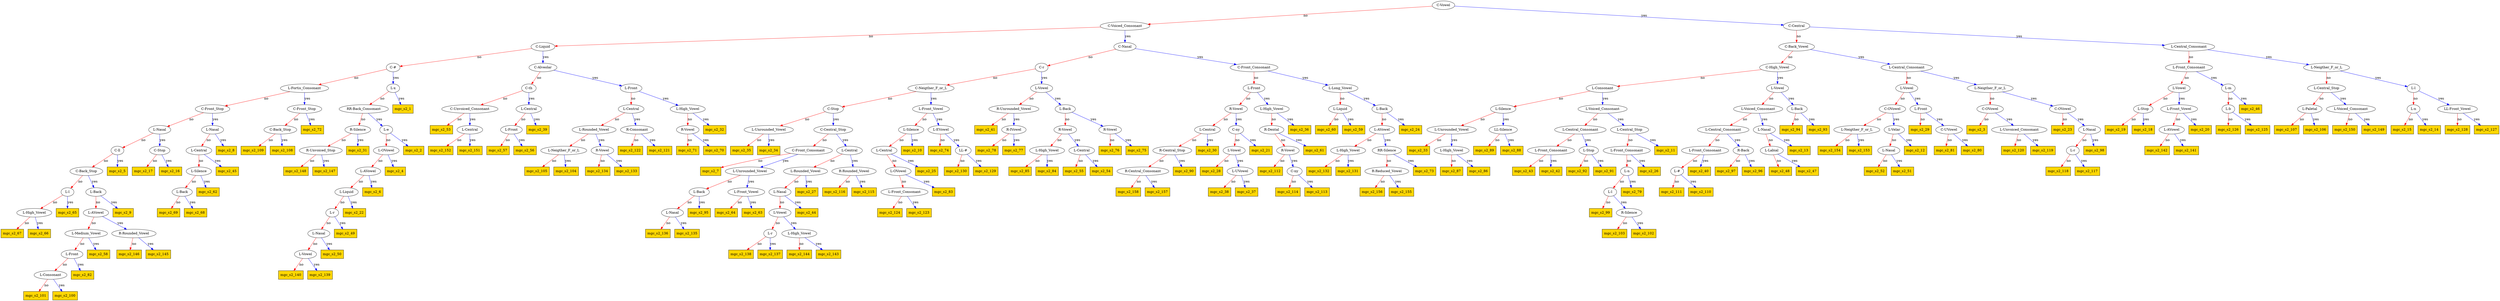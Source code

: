 digraph out1 {
   0  [label="C-Vowel" ];
   0  -> -1 [label="no",color=red];
   0  -> -2 [label="yes",color=blue];
   -1  [label="C-Voiced_Consonant" ];
   -1  -> -3 [label="no",color=red];
   -1  -> -5 [label="yes",color=blue];
   -2  [label="C-Central" ];
   -2  -> -6 [label="no",color=red];
   -2  -> -12 [label="yes",color=blue];
   -3  [label="C-Liquid" ];
   -3  -> -4 [label="no",color=red];
   -3  -> -18 [label="yes",color=blue];
   -4  [label="C-#" ];
   -4  -> -15 [label="no",color=red];
   -4  -> -10 [label="yes",color=blue];
   -5  [label="C-Nasal" ];
   -5  -> -8 [label="no",color=red];
   -5  -> -13 [label="yes",color=blue];
   -6  [label="C-Back_Vowel" ];
   -6  -> -7 [label="no",color=red];
   -6  -> -14 [label="yes",color=blue];
   -7  [label="C-High_Vowel" ];
   -7  -> -17 [label="no",color=red];
   -7  -> -35 [label="yes",color=blue];
   -8  [label="C-r" ];
   -8  -> -9 [label="no",color=red];
   -8  -> -27 [label="yes",color=blue];
   -9  [label="C-Neigther_F_or_L" ];
   -9  -> -11 [label="no",color=red];
   -9  -> -25 [label="yes",color=blue];
   -10  [label="L-x" ];
   -10  -> -16 [label="no",color=red];
   "mgc_s2_1"  [shape=box,style=filled,fillcolor=gold];
   -10  -> "mgc_s2_1" [label="yes",color=blue];
   -11  [label="C-Stop" ];
   -11  -> -79 [label="no",color=red];
   -11  -> -23 [label="yes",color=blue];
   -12  [label="L-Central_Consonant" ];
   -12  -> -28 [label="no",color=red];
   -12  -> -20 [label="yes",color=blue];
   -13  [label="C-Front_Consonant" ];
   -13  -> -42 [label="no",color=red];
   -13  -> -58 [label="yes",color=blue];
   -14  [label="L-Central_Consonant" ];
   -14  -> -21 [label="no",color=red];
   -14  -> -22 [label="yes",color=blue];
   -15  [label="L-Fortis_Consonant" ];
   -15  -> -19 [label="no",color=red];
   -15  -> -108 [label="yes",color=blue];
   -16  [label="RR-Back_Consonant" ];
   -16  -> -76 [label="no",color=red];
   -16  -> -26 [label="yes",color=blue];
   -17  [label="L-Consonant" ];
   -17  -> -24 [label="no",color=red];
   -17  -> -33 [label="yes",color=blue];
   -18  [label="C-Alveolar" ];
   -18  -> -38 [label="no",color=red];
   -18  -> -31 [label="yes",color=blue];
   -19  [label="C-Front_Stop" ];
   -19  -> -30 [label="no",color=red];
   -19  -> -46 [label="yes",color=blue];
   -20  [label="L-Neigther_F_or_L" ];
   -20  -> -73 [label="no",color=red];
   -20  -> -40 [label="yes",color=blue];
   -21  [label="L-Vowel" ];
   -21  -> -29 [label="no",color=red];
   -21  -> -72 [label="yes",color=blue];
   -22  [label="L-Neigther_F_or_L" ];
   -22  -> -32 [label="no",color=red];
   -22  -> -63 [label="yes",color=blue];
   -23  [label="C-Central_Stop" ];
   -23  -> -44 [label="no",color=red];
   -23  -> -54 [label="yes",color=blue];
   -24  [label="L-Silence" ];
   -24  -> -78 [label="no",color=red];
   -24  -> -119 [label="yes",color=blue];
   -25  [label="L-Front_Vowel" ];
   -25  -> -48 [label="no",color=red];
   -25  -> -110 [label="yes",color=blue];
   -26  [label="L-e" ];
   -26  -> -34 [label="no",color=red];
   "mgc_s2_2"  [shape=box,style=filled,fillcolor=gold];
   -26  -> "mgc_s2_2" [label="yes",color=blue];
   -27  [label="L-Vowel" ];
   -27  -> -85 [label="no",color=red];
   -27  -> -68 [label="yes",color=blue];
   -28  [label="L-Front_Consonant" ];
   -28  -> -41 [label="no",color=red];
   -28  -> -90 [label="yes",color=blue];
   -29  [label="C-OVowel" ];
   -29  -> -154 [label="no",color=red];
   -29  -> -50 [label="yes",color=blue];
   -30  [label="L-Nasal" ];
   -30  -> -36 [label="no",color=red];
   -30  -> -53 [label="yes",color=blue];
   -31  [label="L-Front" ];
   -31  -> -45 [label="no",color=red];
   -31  -> -77 [label="yes",color=blue];
   -32  [label="C-OVowel" ];
   "mgc_s2_3"  [shape=box,style=filled,fillcolor=gold];
   -32  -> "mgc_s2_3" [label="no",color=red];
   -32  -> -137 [label="yes",color=blue];
   -33  [label="L-Voiced_Consonant" ];
   -33  -> -65 [label="no",color=red];
   -33  -> -49 [label="yes",color=blue];
   -34  [label="L-OVowel" ];
   -34  -> -43 [label="no",color=red];
   "mgc_s2_4"  [shape=box,style=filled,fillcolor=gold];
   -34  -> "mgc_s2_4" [label="yes",color=blue];
   -35  [label="L-Vowel" ];
   -35  -> -37 [label="no",color=red];
   -35  -> -122 [label="yes",color=blue];
   -36  [label="C-ll" ];
   -36  -> -39 [label="no",color=red];
   "mgc_s2_5"  [shape=box,style=filled,fillcolor=gold];
   -36  -> "mgc_s2_5" [label="yes",color=blue];
   -37  [label="L-Voiced_Consonant" ];
   -37  -> -57 [label="no",color=red];
   -37  -> -51 [label="yes",color=blue];
   -38  [label="C-th" ];
   -38  -> -95 [label="no",color=red];
   -38  -> -82 [label="yes",color=blue];
   -39  [label="C-Back_Stop" ];
   -39  -> -104 [label="no",color=red];
   -39  -> -47 [label="yes",color=blue];
   -40  [label="L-l" ];
   -40  -> -52 [label="no",color=red];
   -40  -> -141 [label="yes",color=blue];
   -41  [label="L-Vowel" ];
   -41  -> -56 [label="no",color=red];
   -41  -> -59 [label="yes",color=blue];
   -42  [label="L-Front" ];
   -42  -> -60 [label="no",color=red];
   -42  -> -80 [label="yes",color=blue];
   -43  [label="L-AVowel" ];
   -43  -> -62 [label="no",color=red];
   "mgc_s2_6"  [shape=box,style=filled,fillcolor=gold];
   -43  -> "mgc_s2_6" [label="yes",color=blue];
   -44  [label="C-Front_Consonant" ];
   "mgc_s2_7"  [shape=box,style=filled,fillcolor=gold];
   -44  -> "mgc_s2_7" [label="no",color=red];
   -44  -> -88 [label="yes",color=blue];
   -45  [label="L-Central" ];
   -45  -> -55 [label="no",color=red];
   -45  -> -138 [label="yes",color=blue];
   -46  [label="L-Nasal" ];
   -46  -> -89 [label="no",color=red];
   "mgc_s2_8"  [shape=box,style=filled,fillcolor=gold];
   -46  -> "mgc_s2_8" [label="yes",color=blue];
   -47  [label="L-Back" ];
   -47  -> -66 [label="no",color=red];
   "mgc_s2_9"  [shape=box,style=filled,fillcolor=gold];
   -47  -> "mgc_s2_9" [label="yes",color=blue];
   -48  [label="L-Silence" ];
   -48  -> -67 [label="no",color=red];
   "mgc_s2_10"  [shape=box,style=filled,fillcolor=gold];
   -48  -> "mgc_s2_10" [label="yes",color=blue];
   -49  [label="L-Central_Stop" ];
   -49  -> -69 [label="no",color=red];
   "mgc_s2_11"  [shape=box,style=filled,fillcolor=gold];
   -49  -> "mgc_s2_11" [label="yes",color=blue];
   -50  [label="L-Velar" ];
   -50  -> -94 [label="no",color=red];
   "mgc_s2_12"  [shape=box,style=filled,fillcolor=gold];
   -50  -> "mgc_s2_12" [label="yes",color=blue];
   -51  [label="L-Nasal" ];
   -51  -> -91 [label="no",color=red];
   "mgc_s2_13"  [shape=box,style=filled,fillcolor=gold];
   -51  -> "mgc_s2_13" [label="yes",color=blue];
   -52  [label="L-n" ];
   "mgc_s2_15"  [shape=box,style=filled,fillcolor=gold];
   -52  -> "mgc_s2_15" [label="no",color=red];
   "mgc_s2_14"  [shape=box,style=filled,fillcolor=gold];
   -52  -> "mgc_s2_14" [label="yes",color=blue];
   -53  [label="C-Stop" ];
   "mgc_s2_17"  [shape=box,style=filled,fillcolor=gold];
   -53  -> "mgc_s2_17" [label="no",color=red];
   "mgc_s2_16"  [shape=box,style=filled,fillcolor=gold];
   -53  -> "mgc_s2_16" [label="yes",color=blue];
   -54  [label="L-Central" ];
   -54  -> -70 [label="no",color=red];
   -54  -> -135 [label="yes",color=blue];
   -55  [label="L-Rounded_Vowel" ];
   -55  -> -129 [label="no",color=red];
   -55  -> -144 [label="yes",color=blue];
   -56  [label="L-Stop" ];
   "mgc_s2_19"  [shape=box,style=filled,fillcolor=gold];
   -56  -> "mgc_s2_19" [label="no",color=red];
   "mgc_s2_18"  [shape=box,style=filled,fillcolor=gold];
   -56  -> "mgc_s2_18" [label="yes",color=blue];
   -57  [label="L-Central_Consonant" ];
   -57  -> -84 [label="no",color=red];
   -57  -> -124 [label="yes",color=blue];
   -58  [label="L-Long_Vowel" ];
   -58  -> -99 [label="no",color=red];
   -58  -> -64 [label="yes",color=blue];
   -59  [label="L-Front_Vowel" ];
   -59  -> -148 [label="no",color=red];
   "mgc_s2_20"  [shape=box,style=filled,fillcolor=gold];
   -59  -> "mgc_s2_20" [label="yes",color=blue];
   -60  [label="R-Vowel" ];
   -60  -> -75 [label="no",color=red];
   -60  -> -61 [label="yes",color=blue];
   -61  [label="C-ny" ];
   -61  -> -71 [label="no",color=red];
   "mgc_s2_21"  [shape=box,style=filled,fillcolor=gold];
   -61  -> "mgc_s2_21" [label="yes",color=blue];
   -62  [label="L-Liquid" ];
   -62  -> -92 [label="no",color=red];
   "mgc_s2_22"  [shape=box,style=filled,fillcolor=gold];
   -62  -> "mgc_s2_22" [label="yes",color=blue];
   -63  [label="C-OVowel" ];
   "mgc_s2_23"  [shape=box,style=filled,fillcolor=gold];
   -63  -> "mgc_s2_23" [label="no",color=red];
   -63  -> -125 [label="yes",color=blue];
   -64  [label="L-Back" ];
   -64  -> -83 [label="no",color=red];
   "mgc_s2_24"  [shape=box,style=filled,fillcolor=gold];
   -64  -> "mgc_s2_24" [label="yes",color=blue];
   -65  [label="L-Central_Consonant" ];
   -65  -> -86 [label="no",color=red];
   -65  -> -121 [label="yes",color=blue];
   -66  [label="L-AVowel" ];
   -66  -> -98 [label="no",color=red];
   -66  -> -150 [label="yes",color=blue];
   -67  [label="L-Central" ];
   -67  -> -116 [label="no",color=red];
   "mgc_s2_25"  [shape=box,style=filled,fillcolor=gold];
   -67  -> "mgc_s2_25" [label="yes",color=blue];
   -68  [label="L-Back" ];
   -68  -> -74 [label="no",color=red];
   -68  -> -111 [label="yes",color=blue];
   -69  [label="L-Front_Consonant" ];
   -69  -> -113 [label="no",color=red];
   "mgc_s2_26"  [shape=box,style=filled,fillcolor=gold];
   -69  -> "mgc_s2_26" [label="yes",color=blue];
   -70  [label="L-Rounded_Vowel" ];
   -70  -> -87 [label="no",color=red];
   "mgc_s2_27"  [shape=box,style=filled,fillcolor=gold];
   -70  -> "mgc_s2_27" [label="yes",color=blue];
   -71  [label="L-Vowel" ];
   "mgc_s2_28"  [shape=box,style=filled,fillcolor=gold];
   -71  -> "mgc_s2_28" [label="no",color=red];
   -71  -> -81 [label="yes",color=blue];
   -72  [label="L-Front" ];
   "mgc_s2_29"  [shape=box,style=filled,fillcolor=gold];
   -72  -> "mgc_s2_29" [label="no",color=red];
   -72  -> -114 [label="yes",color=blue];
   -73  [label="L-Central_Stop" ];
   -73  -> -130 [label="no",color=red];
   -73  -> -152 [label="yes",color=blue];
   -74  [label="R-Vowel" ];
   -74  -> -117 [label="no",color=red];
   -74  -> -96 [label="yes",color=blue];
   -75  [label="L-Central" ];
   -75  -> -120 [label="no",color=red];
   "mgc_s2_30"  [shape=box,style=filled,fillcolor=gold];
   -75  -> "mgc_s2_30" [label="yes",color=blue];
   -76  [label="R-Silence" ];
   -76  -> -151 [label="no",color=red];
   "mgc_s2_31"  [shape=box,style=filled,fillcolor=gold];
   -76  -> "mgc_s2_31" [label="yes",color=blue];
   -77  [label="L-High_Vowel" ];
   -77  -> -107 [label="no",color=red];
   "mgc_s2_32"  [shape=box,style=filled,fillcolor=gold];
   -77  -> "mgc_s2_32" [label="yes",color=blue];
   -78  [label="L-Unrounded_Vowel" ];
   "mgc_s2_33"  [shape=box,style=filled,fillcolor=gold];
   -78  -> "mgc_s2_33" [label="no",color=red];
   -78  -> -118 [label="yes",color=blue];
   -79  [label="L-Unrounded_Vowel" ];
   "mgc_s2_35"  [shape=box,style=filled,fillcolor=gold];
   -79  -> "mgc_s2_35" [label="no",color=red];
   "mgc_s2_34"  [shape=box,style=filled,fillcolor=gold];
   -79  -> "mgc_s2_34" [label="yes",color=blue];
   -80  [label="L-High_Vowel" ];
   -80  -> -100 [label="no",color=red];
   "mgc_s2_36"  [shape=box,style=filled,fillcolor=gold];
   -80  -> "mgc_s2_36" [label="yes",color=blue];
   -81  [label="L-UVowel" ];
   "mgc_s2_38"  [shape=box,style=filled,fillcolor=gold];
   -81  -> "mgc_s2_38" [label="no",color=red];
   "mgc_s2_37"  [shape=box,style=filled,fillcolor=gold];
   -81  -> "mgc_s2_37" [label="yes",color=blue];
   -82  [label="L-Central" ];
   -82  -> -97 [label="no",color=red];
   "mgc_s2_39"  [shape=box,style=filled,fillcolor=gold];
   -82  -> "mgc_s2_39" [label="yes",color=blue];
   -83  [label="L-AVowel" ];
   -83  -> -143 [label="no",color=red];
   -83  -> -109 [label="yes",color=blue];
   -84  [label="L-Front_Consonant" ];
   -84  -> -132 [label="no",color=red];
   "mgc_s2_40"  [shape=box,style=filled,fillcolor=gold];
   -84  -> "mgc_s2_40" [label="yes",color=blue];
   -85  [label="R-Unrounded_Vowel" ];
   "mgc_s2_41"  [shape=box,style=filled,fillcolor=gold];
   -85  -> "mgc_s2_41" [label="no",color=red];
   -85  -> -112 [label="yes",color=blue];
   -86  [label="L-Front_Consonant" ];
   "mgc_s2_43"  [shape=box,style=filled,fillcolor=gold];
   -86  -> "mgc_s2_43" [label="no",color=red];
   "mgc_s2_42"  [shape=box,style=filled,fillcolor=gold];
   -86  -> "mgc_s2_42" [label="yes",color=blue];
   -87  [label="L-Nasal" ];
   -87  -> -101 [label="no",color=red];
   "mgc_s2_44"  [shape=box,style=filled,fillcolor=gold];
   -87  -> "mgc_s2_44" [label="yes",color=blue];
   -88  [label="L-Unrounded_Vowel" ];
   -88  -> -123 [label="no",color=red];
   -88  -> -103 [label="yes",color=blue];
   -89  [label="L-Central" ];
   -89  -> -102 [label="no",color=red];
   "mgc_s2_45"  [shape=box,style=filled,fillcolor=gold];
   -89  -> "mgc_s2_45" [label="yes",color=blue];
   -90  [label="L-m" ];
   -90  -> -140 [label="no",color=red];
   "mgc_s2_46"  [shape=box,style=filled,fillcolor=gold];
   -90  -> "mgc_s2_46" [label="yes",color=blue];
   -91  [label="L-Labial" ];
   "mgc_s2_48"  [shape=box,style=filled,fillcolor=gold];
   -91  -> "mgc_s2_48" [label="no",color=red];
   "mgc_s2_47"  [shape=box,style=filled,fillcolor=gold];
   -91  -> "mgc_s2_47" [label="yes",color=blue];
   -92  [label="L-r" ];
   -92  -> -93 [label="no",color=red];
   "mgc_s2_49"  [shape=box,style=filled,fillcolor=gold];
   -92  -> "mgc_s2_49" [label="yes",color=blue];
   -93  [label="L-Nasal" ];
   -93  -> -147 [label="no",color=red];
   "mgc_s2_50"  [shape=box,style=filled,fillcolor=gold];
   -93  -> "mgc_s2_50" [label="yes",color=blue];
   -94  [label="L-Nasal" ];
   "mgc_s2_52"  [shape=box,style=filled,fillcolor=gold];
   -94  -> "mgc_s2_52" [label="no",color=red];
   "mgc_s2_51"  [shape=box,style=filled,fillcolor=gold];
   -94  -> "mgc_s2_51" [label="yes",color=blue];
   -95  [label="C-Unvoiced_Consonant" ];
   "mgc_s2_53"  [shape=box,style=filled,fillcolor=gold];
   -95  -> "mgc_s2_53" [label="no",color=red];
   -95  -> -153 [label="yes",color=blue];
   -96  [label="L-Central" ];
   "mgc_s2_55"  [shape=box,style=filled,fillcolor=gold];
   -96  -> "mgc_s2_55" [label="no",color=red];
   "mgc_s2_54"  [shape=box,style=filled,fillcolor=gold];
   -96  -> "mgc_s2_54" [label="yes",color=blue];
   -97  [label="L-Front" ];
   "mgc_s2_57"  [shape=box,style=filled,fillcolor=gold];
   -97  -> "mgc_s2_57" [label="no",color=red];
   "mgc_s2_56"  [shape=box,style=filled,fillcolor=gold];
   -97  -> "mgc_s2_56" [label="yes",color=blue];
   -98  [label="L-Medium_Vowel" ];
   -98  -> -115 [label="no",color=red];
   "mgc_s2_58"  [shape=box,style=filled,fillcolor=gold];
   -98  -> "mgc_s2_58" [label="yes",color=blue];
   -99  [label="L-Liquid" ];
   "mgc_s2_60"  [shape=box,style=filled,fillcolor=gold];
   -99  -> "mgc_s2_60" [label="no",color=red];
   "mgc_s2_59"  [shape=box,style=filled,fillcolor=gold];
   -99  -> "mgc_s2_59" [label="yes",color=blue];
   -100  [label="R-Dental" ];
   -100  -> -133 [label="no",color=red];
   "mgc_s2_61"  [shape=box,style=filled,fillcolor=gold];
   -100  -> "mgc_s2_61" [label="yes",color=blue];
   -101  [label="L-Vowel" ];
   -101  -> -146 [label="no",color=red];
   -101  -> -149 [label="yes",color=blue];
   -102  [label="L-Silence" ];
   -102  -> -106 [label="no",color=red];
   "mgc_s2_62"  [shape=box,style=filled,fillcolor=gold];
   -102  -> "mgc_s2_62" [label="yes",color=blue];
   -103  [label="L-Front_Vowel" ];
   "mgc_s2_64"  [shape=box,style=filled,fillcolor=gold];
   -103  -> "mgc_s2_64" [label="no",color=red];
   "mgc_s2_63"  [shape=box,style=filled,fillcolor=gold];
   -103  -> "mgc_s2_63" [label="yes",color=blue];
   -104  [label="L-l" ];
   -104  -> -105 [label="no",color=red];
   "mgc_s2_65"  [shape=box,style=filled,fillcolor=gold];
   -104  -> "mgc_s2_65" [label="yes",color=blue];
   -105  [label="L-High_Vowel" ];
   "mgc_s2_67"  [shape=box,style=filled,fillcolor=gold];
   -105  -> "mgc_s2_67" [label="no",color=red];
   "mgc_s2_66"  [shape=box,style=filled,fillcolor=gold];
   -105  -> "mgc_s2_66" [label="yes",color=blue];
   -106  [label="L-Back" ];
   "mgc_s2_69"  [shape=box,style=filled,fillcolor=gold];
   -106  -> "mgc_s2_69" [label="no",color=red];
   "mgc_s2_68"  [shape=box,style=filled,fillcolor=gold];
   -106  -> "mgc_s2_68" [label="yes",color=blue];
   -107  [label="R-Vowel" ];
   "mgc_s2_71"  [shape=box,style=filled,fillcolor=gold];
   -107  -> "mgc_s2_71" [label="no",color=red];
   "mgc_s2_70"  [shape=box,style=filled,fillcolor=gold];
   -107  -> "mgc_s2_70" [label="yes",color=blue];
   -108  [label="C-Front_Stop" ];
   -108  -> -131 [label="no",color=red];
   "mgc_s2_72"  [shape=box,style=filled,fillcolor=gold];
   -108  -> "mgc_s2_72" [label="yes",color=blue];
   -109  [label="RR-Silence" ];
   -109  -> -155 [label="no",color=red];
   "mgc_s2_73"  [shape=box,style=filled,fillcolor=gold];
   -109  -> "mgc_s2_73" [label="yes",color=blue];
   -110  [label="L-EVowel" ];
   "mgc_s2_74"  [shape=box,style=filled,fillcolor=gold];
   -110  -> "mgc_s2_74" [label="no",color=red];
   -110  -> -142 [label="yes",color=blue];
   -111  [label="R-Vowel" ];
   "mgc_s2_76"  [shape=box,style=filled,fillcolor=gold];
   -111  -> "mgc_s2_76" [label="no",color=red];
   "mgc_s2_75"  [shape=box,style=filled,fillcolor=gold];
   -111  -> "mgc_s2_75" [label="yes",color=blue];
   -112  [label="R-IVowel" ];
   "mgc_s2_78"  [shape=box,style=filled,fillcolor=gold];
   -112  -> "mgc_s2_78" [label="no",color=red];
   "mgc_s2_77"  [shape=box,style=filled,fillcolor=gold];
   -112  -> "mgc_s2_77" [label="yes",color=blue];
   -113  [label="L-n" ];
   -113  -> -126 [label="no",color=red];
   "mgc_s2_79"  [shape=box,style=filled,fillcolor=gold];
   -113  -> "mgc_s2_79" [label="yes",color=blue];
   -114  [label="C-UVowel" ];
   "mgc_s2_81"  [shape=box,style=filled,fillcolor=gold];
   -114  -> "mgc_s2_81" [label="no",color=red];
   "mgc_s2_80"  [shape=box,style=filled,fillcolor=gold];
   -114  -> "mgc_s2_80" [label="yes",color=blue];
   -115  [label="L-Front" ];
   -115  -> -127 [label="no",color=red];
   "mgc_s2_82"  [shape=box,style=filled,fillcolor=gold];
   -115  -> "mgc_s2_82" [label="yes",color=blue];
   -116  [label="L-OVowel" ];
   -116  -> -139 [label="no",color=red];
   "mgc_s2_83"  [shape=box,style=filled,fillcolor=gold];
   -116  -> "mgc_s2_83" [label="yes",color=blue];
   -117  [label="L-High_Vowel" ];
   "mgc_s2_85"  [shape=box,style=filled,fillcolor=gold];
   -117  -> "mgc_s2_85" [label="no",color=red];
   "mgc_s2_84"  [shape=box,style=filled,fillcolor=gold];
   -117  -> "mgc_s2_84" [label="yes",color=blue];
   -118  [label="L-High_Vowel" ];
   "mgc_s2_87"  [shape=box,style=filled,fillcolor=gold];
   -118  -> "mgc_s2_87" [label="no",color=red];
   "mgc_s2_86"  [shape=box,style=filled,fillcolor=gold];
   -118  -> "mgc_s2_86" [label="yes",color=blue];
   -119  [label="LL-Silence" ];
   "mgc_s2_89"  [shape=box,style=filled,fillcolor=gold];
   -119  -> "mgc_s2_89" [label="no",color=red];
   "mgc_s2_88"  [shape=box,style=filled,fillcolor=gold];
   -119  -> "mgc_s2_88" [label="yes",color=blue];
   -120  [label="R-Central_Stop" ];
   -120  -> -156 [label="no",color=red];
   "mgc_s2_90"  [shape=box,style=filled,fillcolor=gold];
   -120  -> "mgc_s2_90" [label="yes",color=blue];
   -121  [label="L-Stop" ];
   "mgc_s2_92"  [shape=box,style=filled,fillcolor=gold];
   -121  -> "mgc_s2_92" [label="no",color=red];
   "mgc_s2_91"  [shape=box,style=filled,fillcolor=gold];
   -121  -> "mgc_s2_91" [label="yes",color=blue];
   -122  [label="L-Back" ];
   "mgc_s2_94"  [shape=box,style=filled,fillcolor=gold];
   -122  -> "mgc_s2_94" [label="no",color=red];
   "mgc_s2_93"  [shape=box,style=filled,fillcolor=gold];
   -122  -> "mgc_s2_93" [label="yes",color=blue];
   -123  [label="L-Back" ];
   -123  -> -145 [label="no",color=red];
   "mgc_s2_95"  [shape=box,style=filled,fillcolor=gold];
   -123  -> "mgc_s2_95" [label="yes",color=blue];
   -124  [label="R-Back" ];
   "mgc_s2_97"  [shape=box,style=filled,fillcolor=gold];
   -124  -> "mgc_s2_97" [label="no",color=red];
   "mgc_s2_96"  [shape=box,style=filled,fillcolor=gold];
   -124  -> "mgc_s2_96" [label="yes",color=blue];
   -125  [label="L-Nasal" ];
   -125  -> -136 [label="no",color=red];
   "mgc_s2_98"  [shape=box,style=filled,fillcolor=gold];
   -125  -> "mgc_s2_98" [label="yes",color=blue];
   -126  [label="L-l" ];
   "mgc_s2_99"  [shape=box,style=filled,fillcolor=gold];
   -126  -> "mgc_s2_99" [label="no",color=red];
   -126  -> -128 [label="yes",color=blue];
   -127  [label="L-Consonant" ];
   "mgc_s2_101"  [shape=box,style=filled,fillcolor=gold];
   -127  -> "mgc_s2_101" [label="no",color=red];
   "mgc_s2_100"  [shape=box,style=filled,fillcolor=gold];
   -127  -> "mgc_s2_100" [label="yes",color=blue];
   -128  [label="R-Silence" ];
   "mgc_s2_103"  [shape=box,style=filled,fillcolor=gold];
   -128  -> "mgc_s2_103" [label="no",color=red];
   "mgc_s2_102"  [shape=box,style=filled,fillcolor=gold];
   -128  -> "mgc_s2_102" [label="yes",color=blue];
   -129  [label="L-Neigther_F_or_L" ];
   "mgc_s2_105"  [shape=box,style=filled,fillcolor=gold];
   -129  -> "mgc_s2_105" [label="no",color=red];
   "mgc_s2_104"  [shape=box,style=filled,fillcolor=gold];
   -129  -> "mgc_s2_104" [label="yes",color=blue];
   -130  [label="L-Paletal" ];
   "mgc_s2_107"  [shape=box,style=filled,fillcolor=gold];
   -130  -> "mgc_s2_107" [label="no",color=red];
   "mgc_s2_106"  [shape=box,style=filled,fillcolor=gold];
   -130  -> "mgc_s2_106" [label="yes",color=blue];
   -131  [label="C-Back_Stop" ];
   "mgc_s2_109"  [shape=box,style=filled,fillcolor=gold];
   -131  -> "mgc_s2_109" [label="no",color=red];
   "mgc_s2_108"  [shape=box,style=filled,fillcolor=gold];
   -131  -> "mgc_s2_108" [label="yes",color=blue];
   -132  [label="L-#" ];
   "mgc_s2_111"  [shape=box,style=filled,fillcolor=gold];
   -132  -> "mgc_s2_111" [label="no",color=red];
   "mgc_s2_110"  [shape=box,style=filled,fillcolor=gold];
   -132  -> "mgc_s2_110" [label="yes",color=blue];
   -133  [label="R-Vowel" ];
   "mgc_s2_112"  [shape=box,style=filled,fillcolor=gold];
   -133  -> "mgc_s2_112" [label="no",color=red];
   -133  -> -134 [label="yes",color=blue];
   -134  [label="C-ny" ];
   "mgc_s2_114"  [shape=box,style=filled,fillcolor=gold];
   -134  -> "mgc_s2_114" [label="no",color=red];
   "mgc_s2_113"  [shape=box,style=filled,fillcolor=gold];
   -134  -> "mgc_s2_113" [label="yes",color=blue];
   -135  [label="R-Rounded_Vowel" ];
   "mgc_s2_116"  [shape=box,style=filled,fillcolor=gold];
   -135  -> "mgc_s2_116" [label="no",color=red];
   "mgc_s2_115"  [shape=box,style=filled,fillcolor=gold];
   -135  -> "mgc_s2_115" [label="yes",color=blue];
   -136  [label="L-r" ];
   "mgc_s2_118"  [shape=box,style=filled,fillcolor=gold];
   -136  -> "mgc_s2_118" [label="no",color=red];
   "mgc_s2_117"  [shape=box,style=filled,fillcolor=gold];
   -136  -> "mgc_s2_117" [label="yes",color=blue];
   -137  [label="L-Unvoiced_Consonant" ];
   "mgc_s2_120"  [shape=box,style=filled,fillcolor=gold];
   -137  -> "mgc_s2_120" [label="no",color=red];
   "mgc_s2_119"  [shape=box,style=filled,fillcolor=gold];
   -137  -> "mgc_s2_119" [label="yes",color=blue];
   -138  [label="R-Consonant" ];
   "mgc_s2_122"  [shape=box,style=filled,fillcolor=gold];
   -138  -> "mgc_s2_122" [label="no",color=red];
   "mgc_s2_121"  [shape=box,style=filled,fillcolor=gold];
   -138  -> "mgc_s2_121" [label="yes",color=blue];
   -139  [label="L-Front_Consonant" ];
   "mgc_s2_124"  [shape=box,style=filled,fillcolor=gold];
   -139  -> "mgc_s2_124" [label="no",color=red];
   "mgc_s2_123"  [shape=box,style=filled,fillcolor=gold];
   -139  -> "mgc_s2_123" [label="yes",color=blue];
   -140  [label="L-b" ];
   "mgc_s2_126"  [shape=box,style=filled,fillcolor=gold];
   -140  -> "mgc_s2_126" [label="no",color=red];
   "mgc_s2_125"  [shape=box,style=filled,fillcolor=gold];
   -140  -> "mgc_s2_125" [label="yes",color=blue];
   -141  [label="LL-Front_Vowel" ];
   "mgc_s2_128"  [shape=box,style=filled,fillcolor=gold];
   -141  -> "mgc_s2_128" [label="no",color=red];
   "mgc_s2_127"  [shape=box,style=filled,fillcolor=gold];
   -141  -> "mgc_s2_127" [label="yes",color=blue];
   -142  [label="LL-#" ];
   "mgc_s2_130"  [shape=box,style=filled,fillcolor=gold];
   -142  -> "mgc_s2_130" [label="no",color=red];
   "mgc_s2_129"  [shape=box,style=filled,fillcolor=gold];
   -142  -> "mgc_s2_129" [label="yes",color=blue];
   -143  [label="L-High_Vowel" ];
   "mgc_s2_132"  [shape=box,style=filled,fillcolor=gold];
   -143  -> "mgc_s2_132" [label="no",color=red];
   "mgc_s2_131"  [shape=box,style=filled,fillcolor=gold];
   -143  -> "mgc_s2_131" [label="yes",color=blue];
   -144  [label="R-Vowel" ];
   "mgc_s2_134"  [shape=box,style=filled,fillcolor=gold];
   -144  -> "mgc_s2_134" [label="no",color=red];
   "mgc_s2_133"  [shape=box,style=filled,fillcolor=gold];
   -144  -> "mgc_s2_133" [label="yes",color=blue];
   -145  [label="L-Nasal" ];
   "mgc_s2_136"  [shape=box,style=filled,fillcolor=gold];
   -145  -> "mgc_s2_136" [label="no",color=red];
   "mgc_s2_135"  [shape=box,style=filled,fillcolor=gold];
   -145  -> "mgc_s2_135" [label="yes",color=blue];
   -146  [label="L-r" ];
   "mgc_s2_138"  [shape=box,style=filled,fillcolor=gold];
   -146  -> "mgc_s2_138" [label="no",color=red];
   "mgc_s2_137"  [shape=box,style=filled,fillcolor=gold];
   -146  -> "mgc_s2_137" [label="yes",color=blue];
   -147  [label="L-Vowel" ];
   "mgc_s2_140"  [shape=box,style=filled,fillcolor=gold];
   -147  -> "mgc_s2_140" [label="no",color=red];
   "mgc_s2_139"  [shape=box,style=filled,fillcolor=gold];
   -147  -> "mgc_s2_139" [label="yes",color=blue];
   -148  [label="L-AVowel" ];
   "mgc_s2_142"  [shape=box,style=filled,fillcolor=gold];
   -148  -> "mgc_s2_142" [label="no",color=red];
   "mgc_s2_141"  [shape=box,style=filled,fillcolor=gold];
   -148  -> "mgc_s2_141" [label="yes",color=blue];
   -149  [label="L-High_Vowel" ];
   "mgc_s2_144"  [shape=box,style=filled,fillcolor=gold];
   -149  -> "mgc_s2_144" [label="no",color=red];
   "mgc_s2_143"  [shape=box,style=filled,fillcolor=gold];
   -149  -> "mgc_s2_143" [label="yes",color=blue];
   -150  [label="R-Rounded_Vowel" ];
   "mgc_s2_146"  [shape=box,style=filled,fillcolor=gold];
   -150  -> "mgc_s2_146" [label="no",color=red];
   "mgc_s2_145"  [shape=box,style=filled,fillcolor=gold];
   -150  -> "mgc_s2_145" [label="yes",color=blue];
   -151  [label="R-Unvoiced_Stop" ];
   "mgc_s2_148"  [shape=box,style=filled,fillcolor=gold];
   -151  -> "mgc_s2_148" [label="no",color=red];
   "mgc_s2_147"  [shape=box,style=filled,fillcolor=gold];
   -151  -> "mgc_s2_147" [label="yes",color=blue];
   -152  [label="L-Voiced_Consonant" ];
   "mgc_s2_150"  [shape=box,style=filled,fillcolor=gold];
   -152  -> "mgc_s2_150" [label="no",color=red];
   "mgc_s2_149"  [shape=box,style=filled,fillcolor=gold];
   -152  -> "mgc_s2_149" [label="yes",color=blue];
   -153  [label="L-Central" ];
   "mgc_s2_152"  [shape=box,style=filled,fillcolor=gold];
   -153  -> "mgc_s2_152" [label="no",color=red];
   "mgc_s2_151"  [shape=box,style=filled,fillcolor=gold];
   -153  -> "mgc_s2_151" [label="yes",color=blue];
   -154  [label="L-Neigther_F_or_L" ];
   "mgc_s2_154"  [shape=box,style=filled,fillcolor=gold];
   -154  -> "mgc_s2_154" [label="no",color=red];
   "mgc_s2_153"  [shape=box,style=filled,fillcolor=gold];
   -154  -> "mgc_s2_153" [label="yes",color=blue];
   -155  [label="R-Reduced_Vowel" ];
   "mgc_s2_156"  [shape=box,style=filled,fillcolor=gold];
   -155  -> "mgc_s2_156" [label="no",color=red];
   "mgc_s2_155"  [shape=box,style=filled,fillcolor=gold];
   -155  -> "mgc_s2_155" [label="yes",color=blue];
   -156  [label="R-Central_Consonant" ];
   "mgc_s2_158"  [shape=box,style=filled,fillcolor=gold];
   -156  -> "mgc_s2_158" [label="no",color=red];
   "mgc_s2_157"  [shape=box,style=filled,fillcolor=gold];
   -156  -> "mgc_s2_157" [label="yes",color=blue];
}
